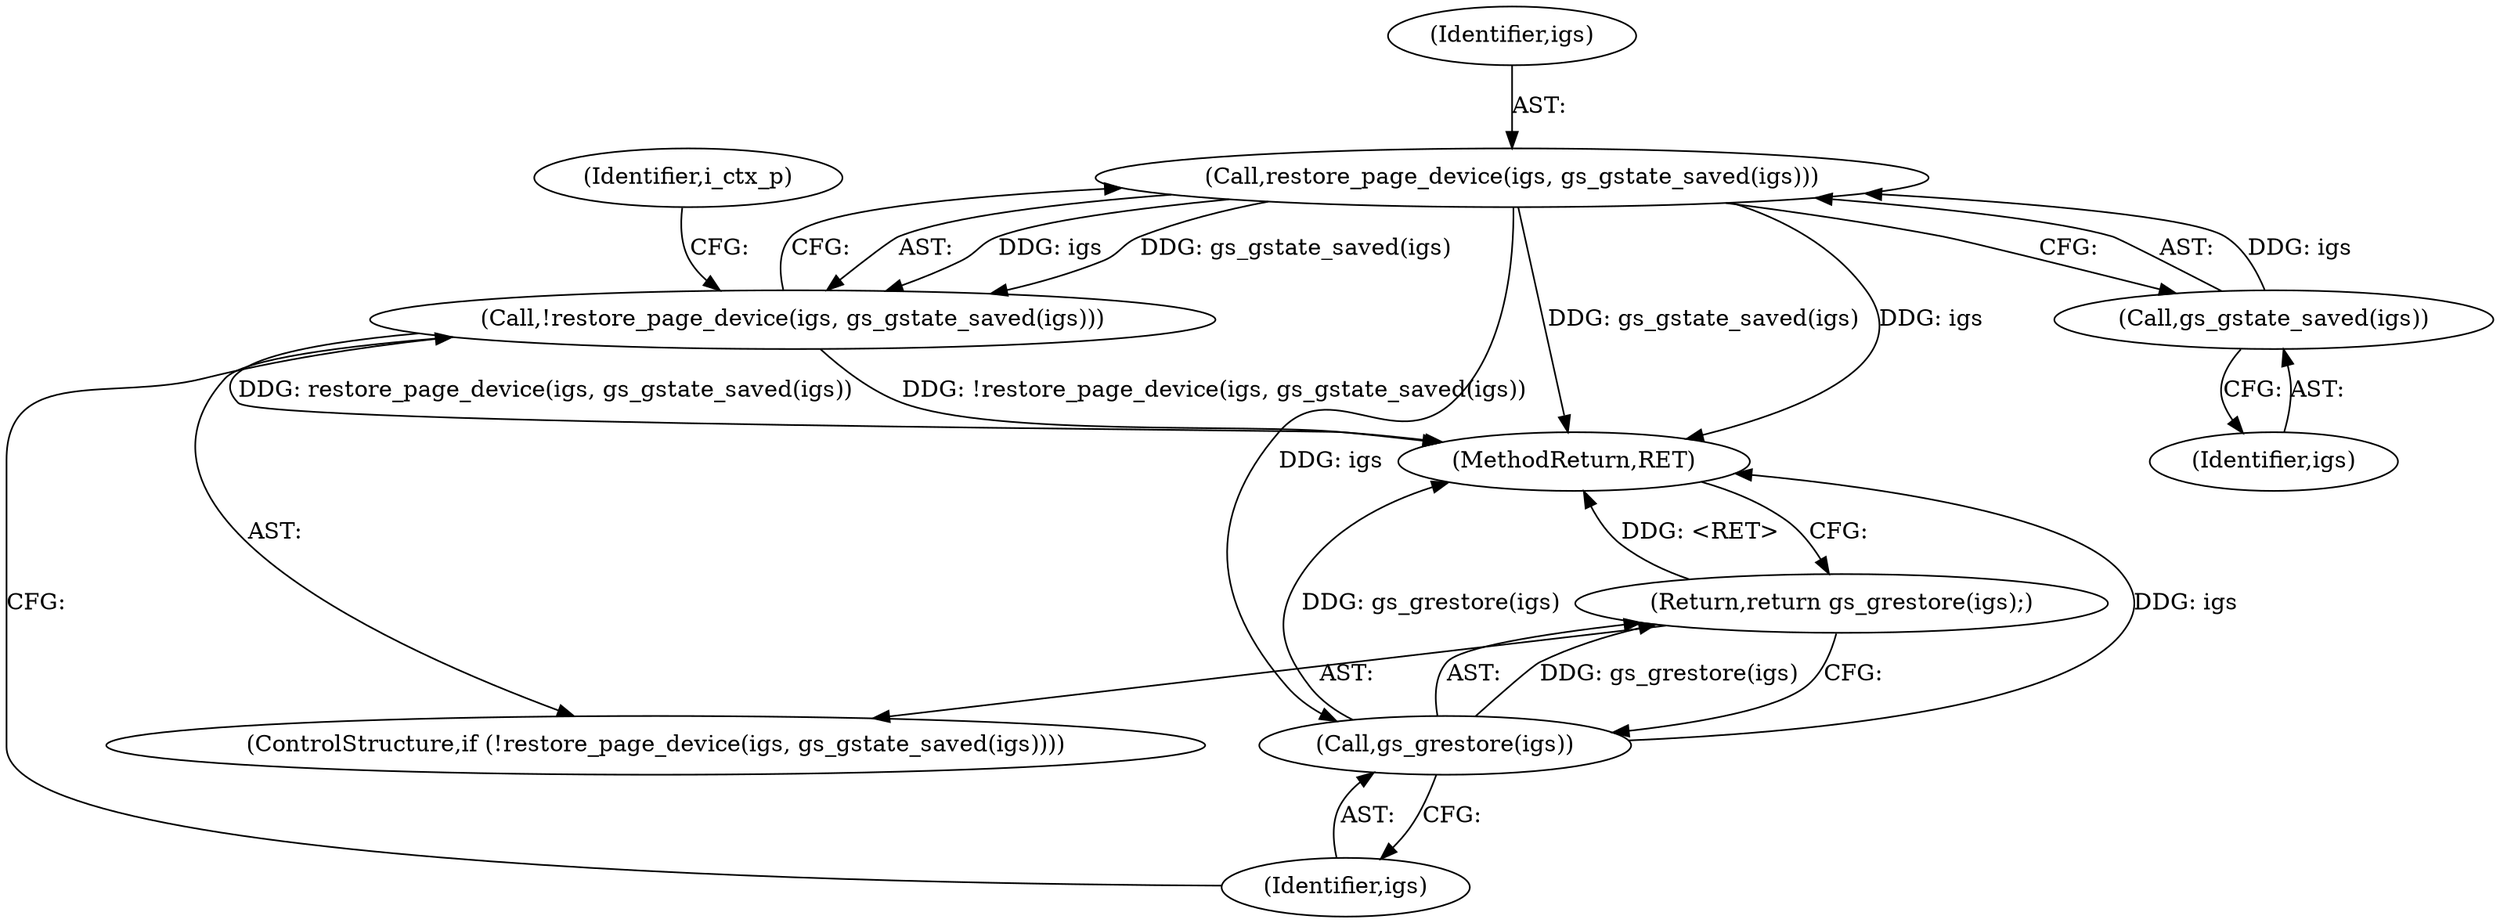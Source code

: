 digraph "1_ghostscript_3e5d316b72e3965b7968bb1d96baa137cd063ac6_0@del" {
"1000105" [label="(Call,restore_page_device(igs, gs_gstate_saved(igs)))"];
"1000107" [label="(Call,gs_gstate_saved(igs))"];
"1000104" [label="(Call,!restore_page_device(igs, gs_gstate_saved(igs)))"];
"1000110" [label="(Call,gs_grestore(igs))"];
"1000109" [label="(Return,return gs_grestore(igs);)"];
"1000110" [label="(Call,gs_grestore(igs))"];
"1000106" [label="(Identifier,igs)"];
"1000104" [label="(Call,!restore_page_device(igs, gs_gstate_saved(igs)))"];
"1000107" [label="(Call,gs_gstate_saved(igs))"];
"1000114" [label="(Identifier,i_ctx_p)"];
"1000105" [label="(Call,restore_page_device(igs, gs_gstate_saved(igs)))"];
"1000111" [label="(Identifier,igs)"];
"1000103" [label="(ControlStructure,if (!restore_page_device(igs, gs_gstate_saved(igs))))"];
"1000109" [label="(Return,return gs_grestore(igs);)"];
"1000116" [label="(MethodReturn,RET)"];
"1000108" [label="(Identifier,igs)"];
"1000105" -> "1000104"  [label="AST: "];
"1000105" -> "1000107"  [label="CFG: "];
"1000106" -> "1000105"  [label="AST: "];
"1000107" -> "1000105"  [label="AST: "];
"1000104" -> "1000105"  [label="CFG: "];
"1000105" -> "1000116"  [label="DDG: gs_gstate_saved(igs)"];
"1000105" -> "1000116"  [label="DDG: igs"];
"1000105" -> "1000104"  [label="DDG: igs"];
"1000105" -> "1000104"  [label="DDG: gs_gstate_saved(igs)"];
"1000107" -> "1000105"  [label="DDG: igs"];
"1000105" -> "1000110"  [label="DDG: igs"];
"1000107" -> "1000108"  [label="CFG: "];
"1000108" -> "1000107"  [label="AST: "];
"1000104" -> "1000103"  [label="AST: "];
"1000111" -> "1000104"  [label="CFG: "];
"1000114" -> "1000104"  [label="CFG: "];
"1000104" -> "1000116"  [label="DDG: !restore_page_device(igs, gs_gstate_saved(igs))"];
"1000104" -> "1000116"  [label="DDG: restore_page_device(igs, gs_gstate_saved(igs))"];
"1000110" -> "1000109"  [label="AST: "];
"1000110" -> "1000111"  [label="CFG: "];
"1000111" -> "1000110"  [label="AST: "];
"1000109" -> "1000110"  [label="CFG: "];
"1000110" -> "1000116"  [label="DDG: igs"];
"1000110" -> "1000116"  [label="DDG: gs_grestore(igs)"];
"1000110" -> "1000109"  [label="DDG: gs_grestore(igs)"];
"1000109" -> "1000103"  [label="AST: "];
"1000116" -> "1000109"  [label="CFG: "];
"1000109" -> "1000116"  [label="DDG: <RET>"];
}
